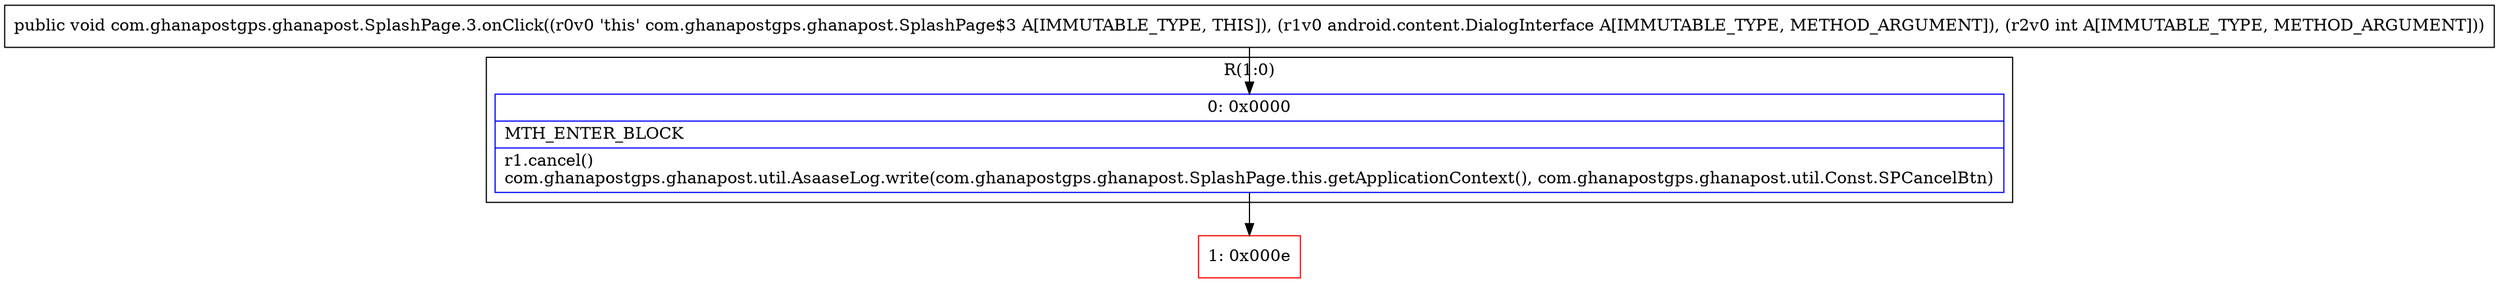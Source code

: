 digraph "CFG forcom.ghanapostgps.ghanapost.SplashPage.3.onClick(Landroid\/content\/DialogInterface;I)V" {
subgraph cluster_Region_1363957412 {
label = "R(1:0)";
node [shape=record,color=blue];
Node_0 [shape=record,label="{0\:\ 0x0000|MTH_ENTER_BLOCK\l|r1.cancel()\lcom.ghanapostgps.ghanapost.util.AsaaseLog.write(com.ghanapostgps.ghanapost.SplashPage.this.getApplicationContext(), com.ghanapostgps.ghanapost.util.Const.SPCancelBtn)\l}"];
}
Node_1 [shape=record,color=red,label="{1\:\ 0x000e}"];
MethodNode[shape=record,label="{public void com.ghanapostgps.ghanapost.SplashPage.3.onClick((r0v0 'this' com.ghanapostgps.ghanapost.SplashPage$3 A[IMMUTABLE_TYPE, THIS]), (r1v0 android.content.DialogInterface A[IMMUTABLE_TYPE, METHOD_ARGUMENT]), (r2v0 int A[IMMUTABLE_TYPE, METHOD_ARGUMENT])) }"];
MethodNode -> Node_0;
Node_0 -> Node_1;
}

